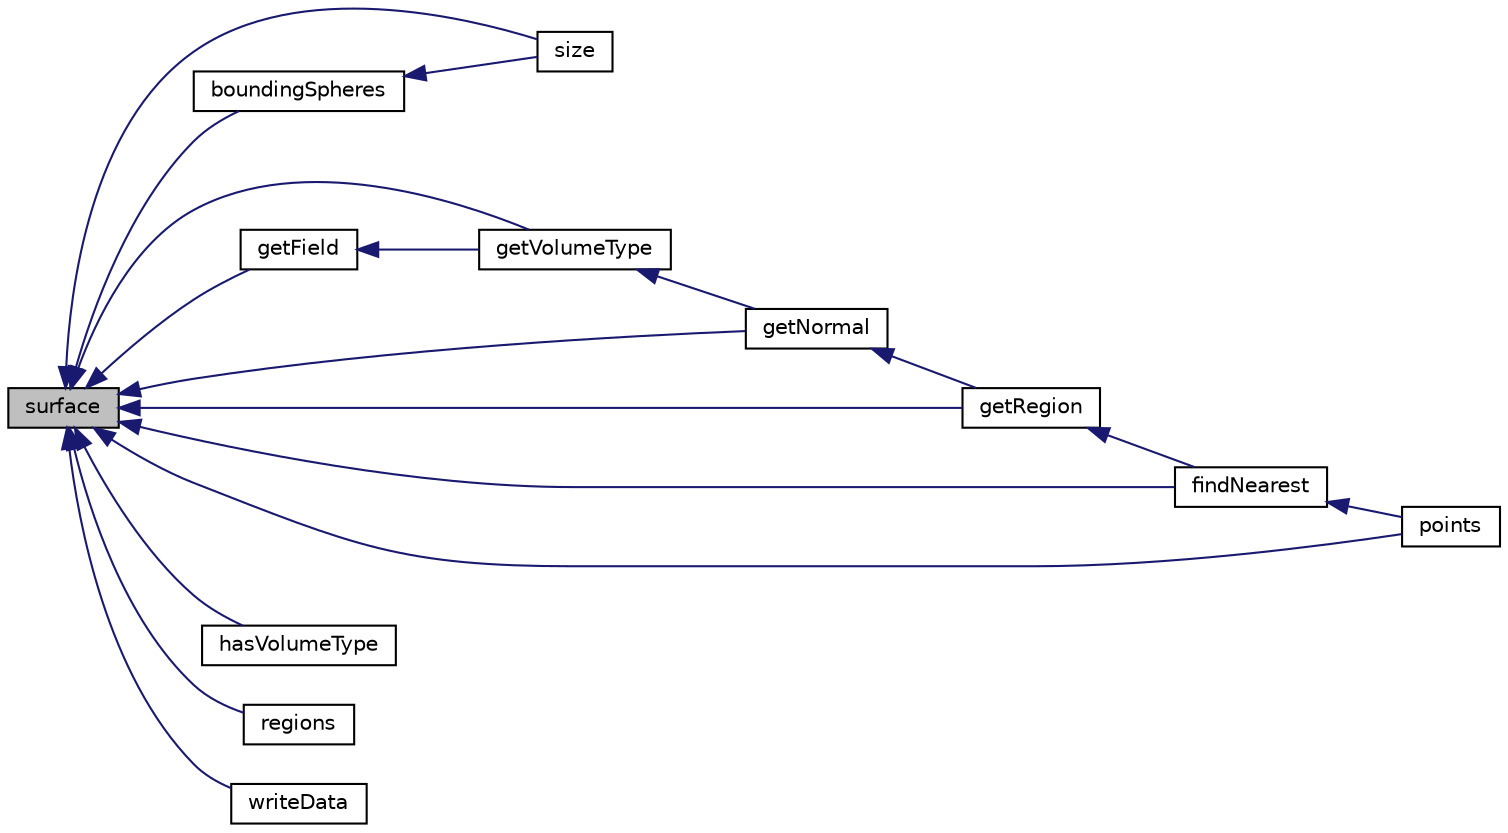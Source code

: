 digraph "surface"
{
  bgcolor="transparent";
  edge [fontname="Helvetica",fontsize="10",labelfontname="Helvetica",labelfontsize="10"];
  node [fontname="Helvetica",fontsize="10",shape=record];
  rankdir="LR";
  Node1 [label="surface",height=0.2,width=0.4,color="black", fillcolor="grey75", style="filled", fontcolor="black"];
  Node1 -> Node2 [dir="back",color="midnightblue",fontsize="10",style="solid",fontname="Helvetica"];
  Node2 [label="boundingSpheres",height=0.2,width=0.4,color="black",URL="$a02344.html#a759ae0af5ca7f2dd32ad877909c3c207",tooltip="Get bounding spheres (centre and radius squared), one per element. "];
  Node2 -> Node3 [dir="back",color="midnightblue",fontsize="10",style="solid",fontname="Helvetica"];
  Node3 [label="size",height=0.2,width=0.4,color="black",URL="$a02344.html#aefe0792b5b0175e6022a92a906fdf053",tooltip="Range of local indices that can be returned. "];
  Node1 -> Node4 [dir="back",color="midnightblue",fontsize="10",style="solid",fontname="Helvetica"];
  Node4 [label="findNearest",height=0.2,width=0.4,color="black",URL="$a02344.html#ad597efd16bb399d57e097c17ac218843",tooltip="Find nearest on original surface. Note:does not use perturbation. "];
  Node4 -> Node5 [dir="back",color="midnightblue",fontsize="10",style="solid",fontname="Helvetica"];
  Node5 [label="points",height=0.2,width=0.4,color="black",URL="$a02344.html#a93d8a916aed41c1dcb28f808215999da",tooltip="Get the points that define the surface. "];
  Node1 -> Node6 [dir="back",color="midnightblue",fontsize="10",style="solid",fontname="Helvetica"];
  Node6 [label="getField",height=0.2,width=0.4,color="black",URL="$a02344.html#a48c9e4c30ad88d9a60af2b9cff047a3a",tooltip="WIP. From a set of hits (points and. "];
  Node6 -> Node7 [dir="back",color="midnightblue",fontsize="10",style="solid",fontname="Helvetica"];
  Node7 [label="getVolumeType",height=0.2,width=0.4,color="black",URL="$a02344.html#ab5c37b17fa4bd16916d87041a6d17f62",tooltip="Determine type (inside/outside/mixed) for point. unknown if. "];
  Node7 -> Node8 [dir="back",color="midnightblue",fontsize="10",style="solid",fontname="Helvetica"];
  Node8 [label="getNormal",height=0.2,width=0.4,color="black",URL="$a02344.html#a16fe4bfc6e6a2f1487a2a3fc09ba7dd2",tooltip="From a set of points and indices get the normal. "];
  Node8 -> Node9 [dir="back",color="midnightblue",fontsize="10",style="solid",fontname="Helvetica"];
  Node9 [label="getRegion",height=0.2,width=0.4,color="black",URL="$a02344.html#a9645f9c1f7ef56e6aac8c9238734a10f",tooltip="From a set of points and indices get the region. "];
  Node9 -> Node4 [dir="back",color="midnightblue",fontsize="10",style="solid",fontname="Helvetica"];
  Node1 -> Node8 [dir="back",color="midnightblue",fontsize="10",style="solid",fontname="Helvetica"];
  Node1 -> Node9 [dir="back",color="midnightblue",fontsize="10",style="solid",fontname="Helvetica"];
  Node1 -> Node7 [dir="back",color="midnightblue",fontsize="10",style="solid",fontname="Helvetica"];
  Node1 -> Node10 [dir="back",color="midnightblue",fontsize="10",style="solid",fontname="Helvetica"];
  Node10 [label="hasVolumeType",height=0.2,width=0.4,color="black",URL="$a02344.html#a798673b46d1d52d6ef1fd1286a72cf4a",tooltip="Whether supports volume type below. "];
  Node1 -> Node5 [dir="back",color="midnightblue",fontsize="10",style="solid",fontname="Helvetica"];
  Node1 -> Node11 [dir="back",color="midnightblue",fontsize="10",style="solid",fontname="Helvetica"];
  Node11 [label="regions",height=0.2,width=0.4,color="black",URL="$a02344.html#a1f8c09c2c18c30c04fb97dc1cff648b0",tooltip="Names of regions. "];
  Node1 -> Node3 [dir="back",color="midnightblue",fontsize="10",style="solid",fontname="Helvetica"];
  Node1 -> Node12 [dir="back",color="midnightblue",fontsize="10",style="solid",fontname="Helvetica"];
  Node12 [label="writeData",height=0.2,width=0.4,color="black",URL="$a02344.html#a8636852e37dd7a5d68b3c25ee656f778",tooltip="Pure virtual writaData function. "];
}

